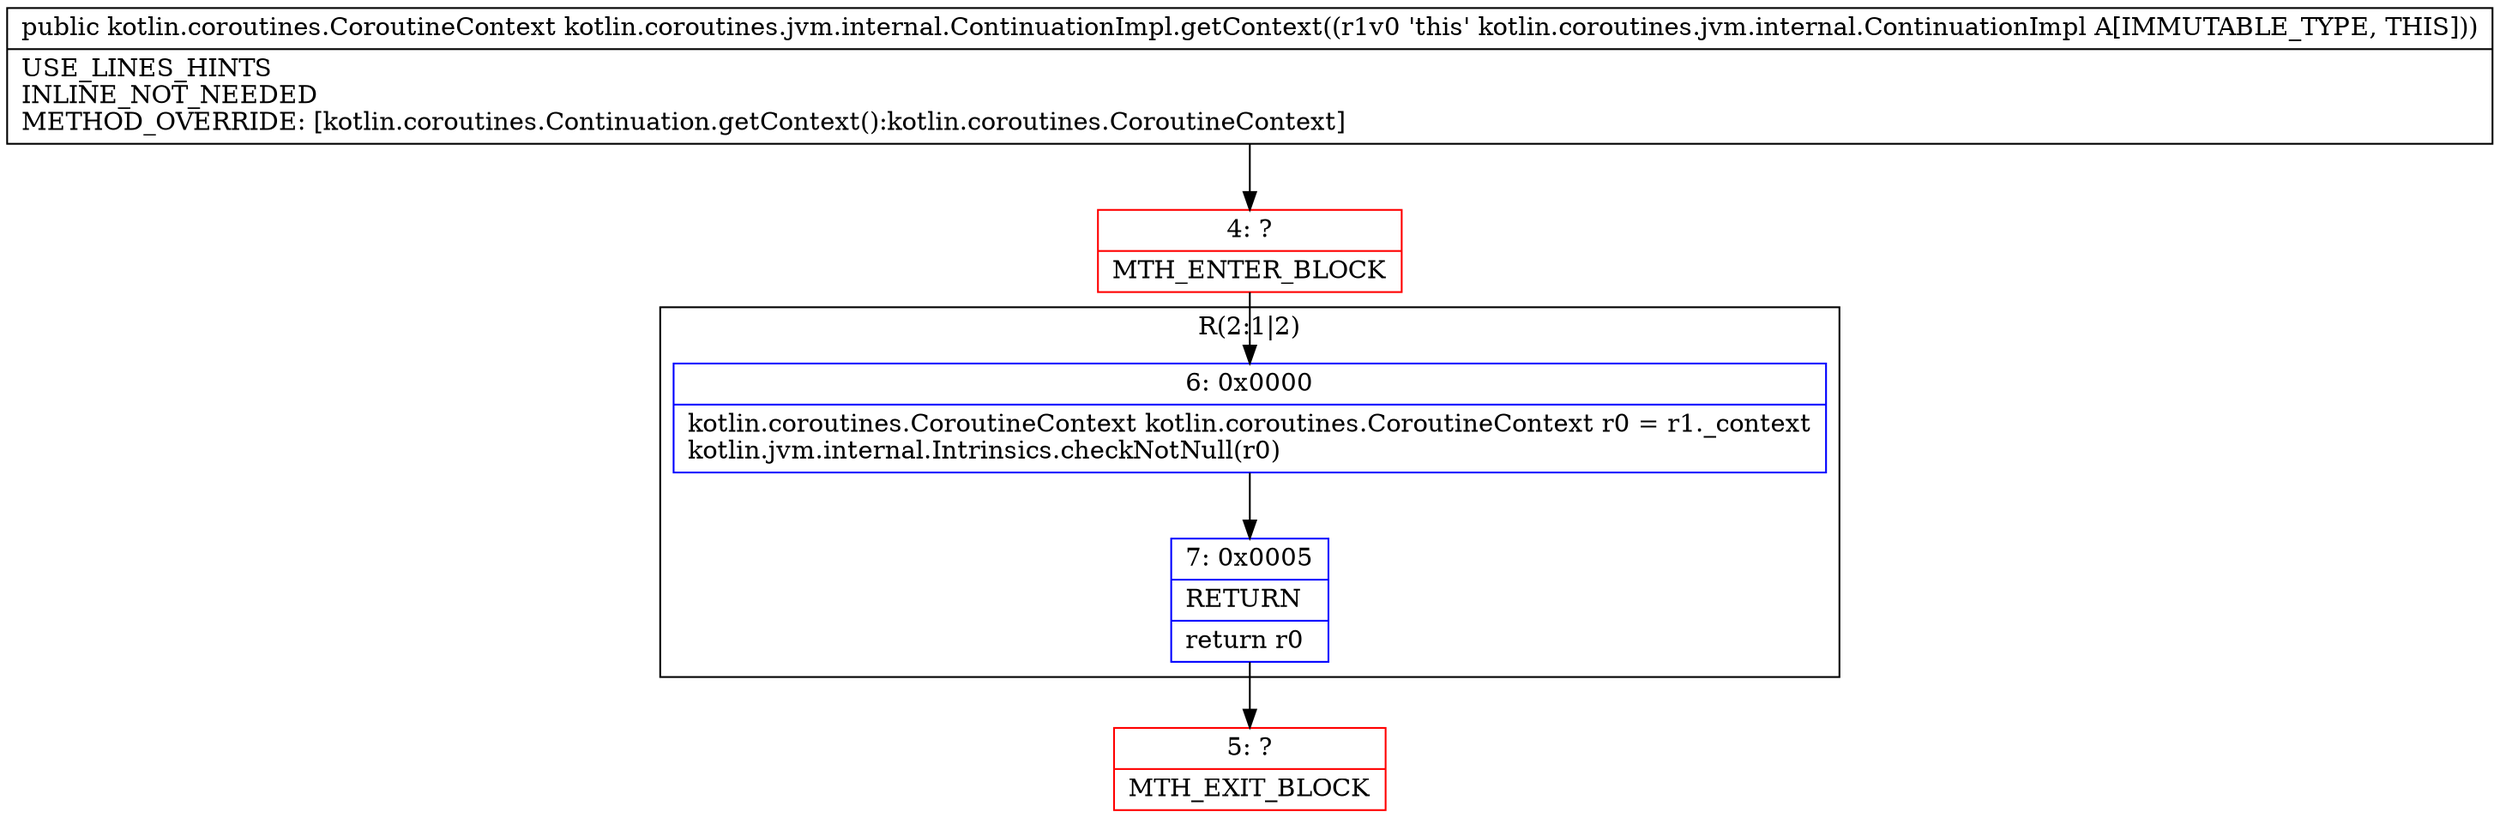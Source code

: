 digraph "CFG forkotlin.coroutines.jvm.internal.ContinuationImpl.getContext()Lkotlin\/coroutines\/CoroutineContext;" {
subgraph cluster_Region_1623775907 {
label = "R(2:1|2)";
node [shape=record,color=blue];
Node_6 [shape=record,label="{6\:\ 0x0000|kotlin.coroutines.CoroutineContext kotlin.coroutines.CoroutineContext r0 = r1._context\lkotlin.jvm.internal.Intrinsics.checkNotNull(r0)\l}"];
Node_7 [shape=record,label="{7\:\ 0x0005|RETURN\l|return r0\l}"];
}
Node_4 [shape=record,color=red,label="{4\:\ ?|MTH_ENTER_BLOCK\l}"];
Node_5 [shape=record,color=red,label="{5\:\ ?|MTH_EXIT_BLOCK\l}"];
MethodNode[shape=record,label="{public kotlin.coroutines.CoroutineContext kotlin.coroutines.jvm.internal.ContinuationImpl.getContext((r1v0 'this' kotlin.coroutines.jvm.internal.ContinuationImpl A[IMMUTABLE_TYPE, THIS]))  | USE_LINES_HINTS\lINLINE_NOT_NEEDED\lMETHOD_OVERRIDE: [kotlin.coroutines.Continuation.getContext():kotlin.coroutines.CoroutineContext]\l}"];
MethodNode -> Node_4;Node_6 -> Node_7;
Node_7 -> Node_5;
Node_4 -> Node_6;
}


